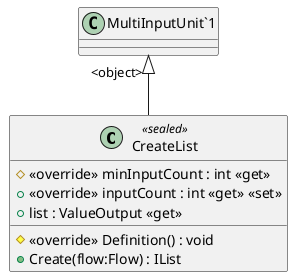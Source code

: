 @startuml
class CreateList <<sealed>> {
    # <<override>> minInputCount : int <<get>>
    + <<override>> inputCount : int <<get>> <<set>>
    + list : ValueOutput <<get>>
    # <<override>> Definition() : void
    + Create(flow:Flow) : IList
}
"MultiInputUnit`1" "<object>" <|-- CreateList
@enduml
